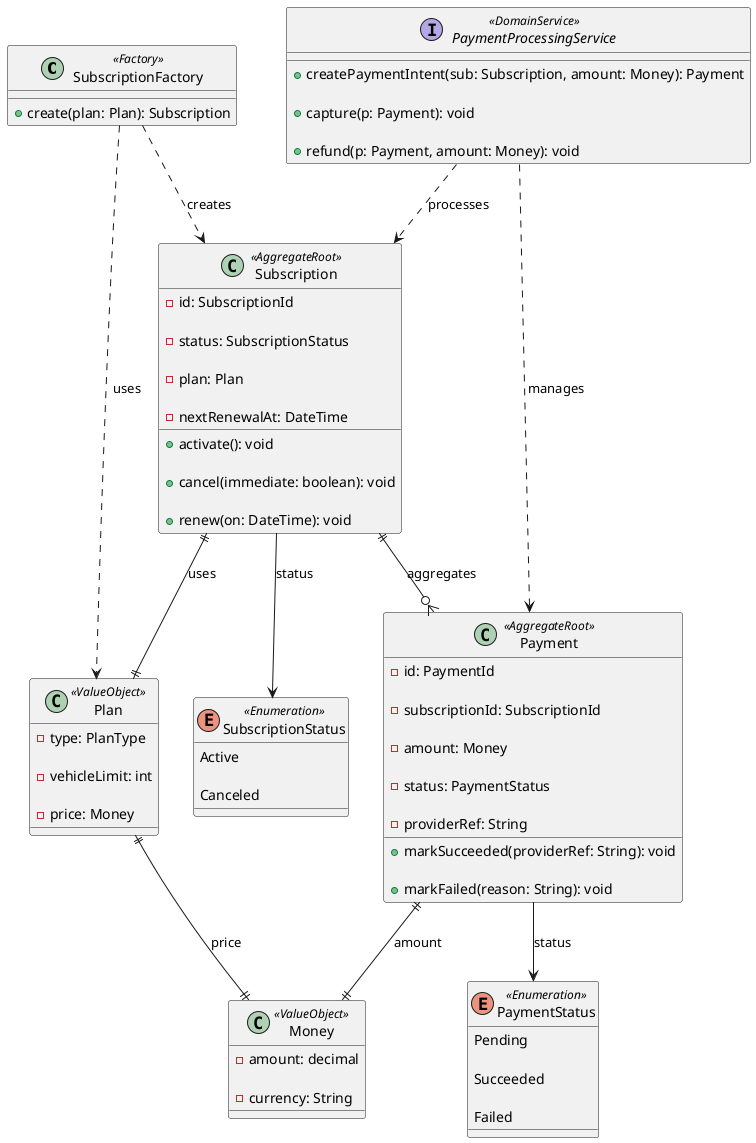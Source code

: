 @startuml



class SubscriptionFactory <<Factory>> {

  + create(plan: Plan): Subscription

}



class Subscription <<AggregateRoot>> {

  - id: SubscriptionId

  - status: SubscriptionStatus

  - plan: Plan

  - nextRenewalAt: DateTime

  + activate(): void

  + cancel(immediate: boolean): void

  + renew(on: DateTime): void

}



class Plan <<ValueObject>> {

  - type: PlanType

  - vehicleLimit: int

  - price: Money

}



enum SubscriptionStatus <<Enumeration>> {

  Active

  Canceled

}



class Money <<ValueObject>> {

  - amount: decimal

  - currency: String

}



class Payment <<AggregateRoot>> {

  - id: PaymentId

  - subscriptionId: SubscriptionId

  - amount: Money

  - status: PaymentStatus

  - providerRef: String

  + markSucceeded(providerRef: String): void

  + markFailed(reason: String): void

}



enum PaymentStatus <<Enumeration>> {

  Pending

  Succeeded

  Failed

}



interface PaymentProcessingService <<DomainService>> {

  + createPaymentIntent(sub: Subscription, amount: Money): Payment

  + capture(p: Payment): void

  + refund(p: Payment, amount: Money): void

}



' Relationships

SubscriptionFactory ..> Plan : uses

SubscriptionFactory ..> Subscription : creates

PaymentProcessingService ..> Subscription : processes

PaymentProcessingService ..> Payment : manages

Subscription ||--|| Plan : uses

Subscription ||--o{ Payment : aggregates

Payment ||--|| Money : amount

Plan ||--|| Money : price

Subscription --> SubscriptionStatus : status

Payment --> PaymentStatus : status



@enduml
